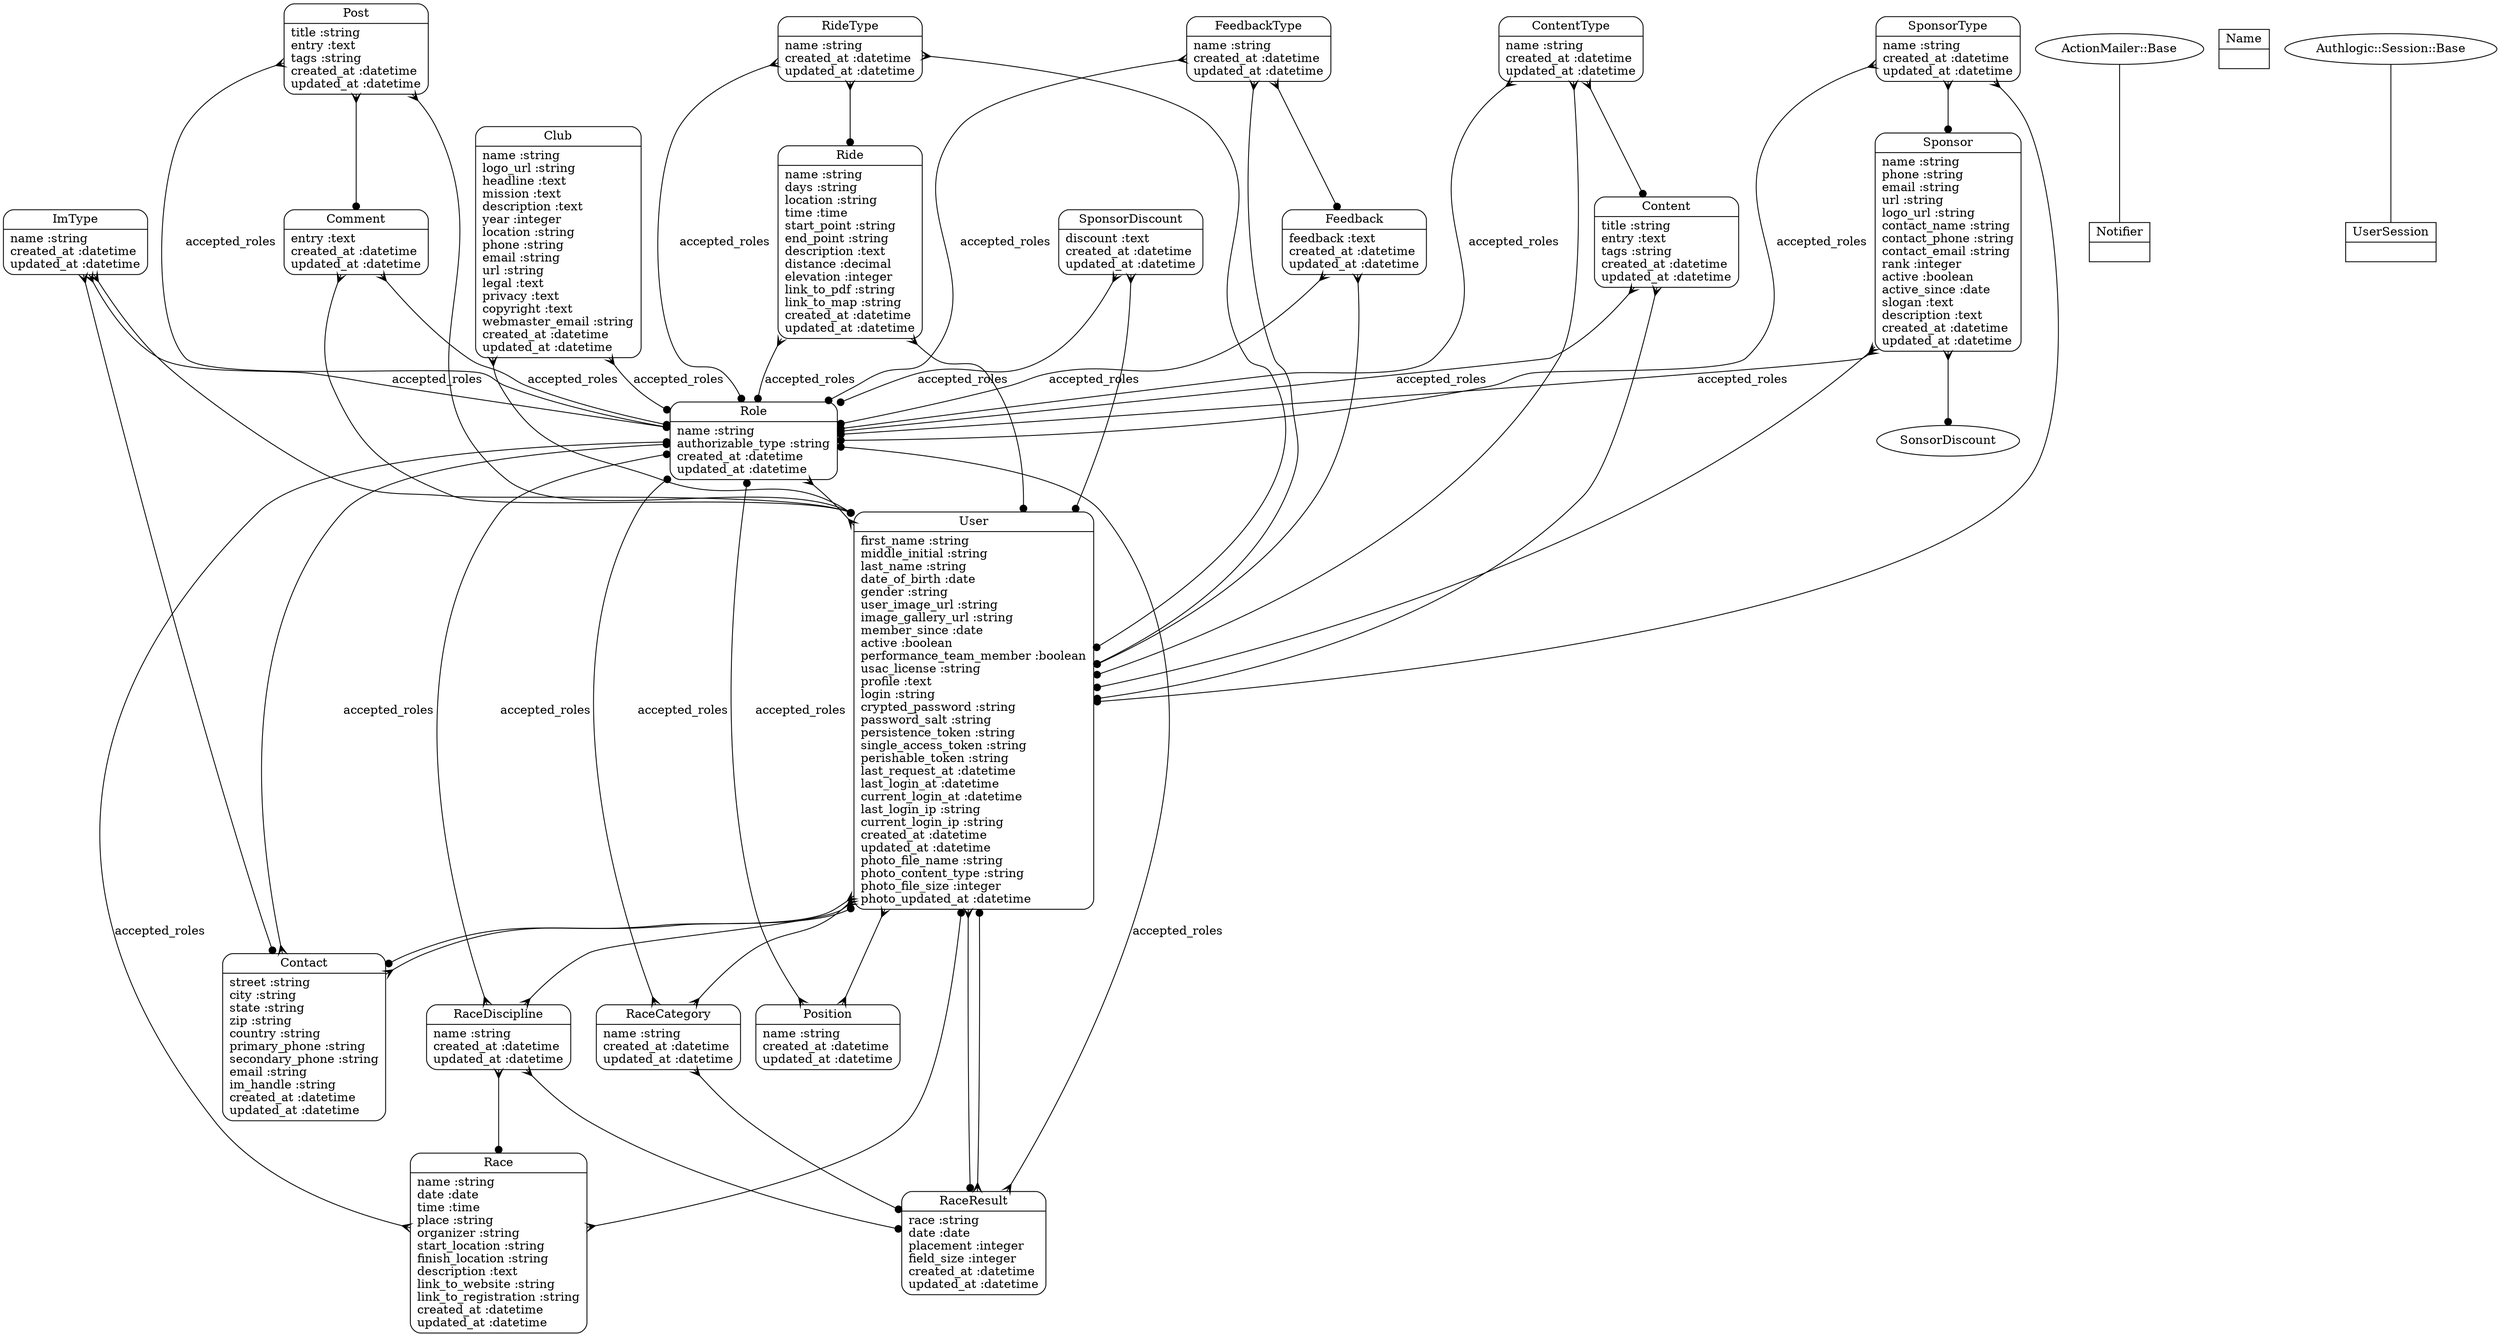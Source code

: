 digraph models_diagram {
	graph[overlap=false, splines=true]
	"Role" [shape=Mrecord, label="{Role|name :string\lauthorizable_type :string\lcreated_at :datetime\lupdated_at :datetime\l}"]
	"Notifier" [shape=record, label="{Notifier|}"]
	"Comment" [shape=Mrecord, label="{Comment|entry :text\lcreated_at :datetime\lupdated_at :datetime\l}"]
	"Content" [shape=Mrecord, label="{Content|title :string\lentry :text\ltags :string\lcreated_at :datetime\lupdated_at :datetime\l}"]
	"Ride" [shape=Mrecord, label="{Ride|name :string\ldays :string\llocation :string\ltime :time\lstart_point :string\lend_point :string\ldescription :text\ldistance :decimal\lelevation :integer\llink_to_pdf :string\llink_to_map :string\lcreated_at :datetime\lupdated_at :datetime\l}"]
	"SponsorType" [shape=Mrecord, label="{SponsorType|name :string\lcreated_at :datetime\lupdated_at :datetime\l}"]
	"Contact" [shape=Mrecord, label="{Contact|street :string\lcity :string\lstate :string\lzip :string\lcountry :string\lprimary_phone :string\lsecondary_phone :string\lemail :string\lim_handle :string\lcreated_at :datetime\lupdated_at :datetime\l}"]
	"Post" [shape=Mrecord, label="{Post|title :string\lentry :text\ltags :string\lcreated_at :datetime\lupdated_at :datetime\l}"]
	"Club" [shape=Mrecord, label="{Club|name :string\llogo_url :string\lheadline :text\lmission :text\ldescription :text\lyear :integer\llocation :string\lphone :string\lemail :string\lurl :string\llegal :text\lprivacy :text\lcopyright :text\lwebmaster_email :string\lcreated_at :datetime\lupdated_at :datetime\l}"]
	"ImType" [shape=Mrecord, label="{ImType|name :string\lcreated_at :datetime\lupdated_at :datetime\l}"]
	"User" [shape=Mrecord, label="{User|first_name :string\lmiddle_initial :string\llast_name :string\ldate_of_birth :date\lgender :string\luser_image_url :string\limage_gallery_url :string\lmember_since :date\lactive :boolean\lperformance_team_member :boolean\lusac_license :string\lprofile :text\llogin :string\lcrypted_password :string\lpassword_salt :string\lpersistence_token :string\lsingle_access_token :string\lperishable_token :string\llast_request_at :datetime\llast_login_at :datetime\lcurrent_login_at :datetime\llast_login_ip :string\lcurrent_login_ip :string\lcreated_at :datetime\lupdated_at :datetime\lphoto_file_name :string\lphoto_content_type :string\lphoto_file_size :integer\lphoto_updated_at :datetime\l}"]
	"SponsorDiscount" [shape=Mrecord, label="{SponsorDiscount|discount :text\lcreated_at :datetime\lupdated_at :datetime\l}"]
	"RaceResult" [shape=Mrecord, label="{RaceResult|race :string\ldate :date\lplacement :integer\lfield_size :integer\lcreated_at :datetime\lupdated_at :datetime\l}"]
	"RaceCategory" [shape=Mrecord, label="{RaceCategory|name :string\lcreated_at :datetime\lupdated_at :datetime\l}"]
	"Feedback" [shape=Mrecord, label="{Feedback|feedback :text\lcreated_at :datetime\lupdated_at :datetime\l}"]
	"Position" [shape=Mrecord, label="{Position|name :string\lcreated_at :datetime\lupdated_at :datetime\l}"]
	"FeedbackType" [shape=Mrecord, label="{FeedbackType|name :string\lcreated_at :datetime\lupdated_at :datetime\l}"]
	"Race" [shape=Mrecord, label="{Race|name :string\ldate :date\ltime :time\lplace :string\lorganizer :string\lstart_location :string\lfinish_location :string\ldescription :text\llink_to_website :string\llink_to_registration :string\lcreated_at :datetime\lupdated_at :datetime\l}"]
	"Sponsor" [shape=Mrecord, label="{Sponsor|name :string\lphone :string\lemail :string\lurl :string\llogo_url :string\lcontact_name :string\lcontact_phone :string\lcontact_email :string\lrank :integer\lactive :boolean\lactive_since :date\lslogan :text\ldescription :text\lcreated_at :datetime\lupdated_at :datetime\l}"]
	"RideType" [shape=Mrecord, label="{RideType|name :string\lcreated_at :datetime\lupdated_at :datetime\l}"]
	"RaceDiscipline" [shape=Mrecord, label="{RaceDiscipline|name :string\lcreated_at :datetime\lupdated_at :datetime\l}"]
	"Name" [shape=record, label="{Name|}"]
	"ContentType" [shape=Mrecord, label="{ContentType|name :string\lcreated_at :datetime\lupdated_at :datetime\l}"]
	"UserSession" [shape=record, label="{UserSession|}"]
	"Role" -> "User" [arrowtail=crow, arrowhead=crow, dir=both]
	"ActionMailer::Base" -> "Notifier" [label="", arrowhead="none", arrowtail="onormal"]
	"Comment" -> "User" [arrowtail=crow, arrowhead=dot, dir=both]
	"Comment" -> "Role" [label="accepted_roles", arrowtail=crow, arrowhead=dot, dir=both]
	"Content" -> "User" [arrowtail=crow, arrowhead=dot, dir=both]
	"Content" -> "Role" [label="accepted_roles", arrowtail=crow, arrowhead=dot, dir=both]
	"Ride" -> "User" [arrowtail=crow, arrowhead=dot, dir=both]
	"Ride" -> "Role" [label="accepted_roles", arrowtail=crow, arrowhead=dot, dir=both]
	"SponsorType" -> "Sponsor" [arrowtail=crow, arrowhead=dot, dir=both]
	"SponsorType" -> "User" [arrowtail=crow, arrowhead=dot, dir=both]
	"SponsorType" -> "Role" [label="accepted_roles", arrowtail=crow, arrowhead=dot, dir=both]
	"Contact" -> "User" [arrowtail=crow, arrowhead=dot, dir=both]
	"Contact" -> "Role" [label="accepted_roles", arrowtail=crow, arrowhead=dot, dir=both]
	"Post" -> "Comment" [arrowtail=crow, arrowhead=dot, dir=both]
	"Post" -> "User" [arrowtail=crow, arrowhead=dot, dir=both]
	"Post" -> "Role" [label="accepted_roles", arrowtail=crow, arrowhead=dot, dir=both]
	"Club" -> "User" [arrowtail=crow, arrowhead=dot, dir=both]
	"Club" -> "Role" [label="accepted_roles", arrowtail=crow, arrowhead=dot, dir=both]
	"ImType" -> "Contact" [arrowtail=crow, arrowhead=dot, dir=both]
	"ImType" -> "User" [arrowtail=crow, arrowhead=dot, dir=both]
	"ImType" -> "Role" [label="accepted_roles", arrowtail=crow, arrowhead=dot, dir=both]
	"User" -> "Contact" [arrowtail=crow, arrowhead=dot, dir=both]
	"User" -> "RaceResult" [arrowtail=crow, arrowhead=dot, dir=both]
	"User" -> "RaceDiscipline" [arrowtail=crow, arrowhead=crow, dir=both]
	"User" -> "Position" [arrowtail=crow, arrowhead=crow, dir=both]
	"User" -> "RaceCategory" [arrowtail=crow, arrowhead=crow, dir=both]
	"SponsorDiscount" -> "User" [arrowtail=crow, arrowhead=dot, dir=both]
	"SponsorDiscount" -> "Role" [label="accepted_roles", arrowtail=crow, arrowhead=dot, dir=both]
	"RaceResult" -> "User" [arrowtail=crow, arrowhead=dot, dir=both]
	"RaceResult" -> "Role" [label="accepted_roles", arrowtail=crow, arrowhead=dot, dir=both]
	"RaceCategory" -> "RaceResult" [arrowtail=crow, arrowhead=dot, dir=both]
	"RaceCategory" -> "Role" [label="accepted_roles", arrowtail=crow, arrowhead=dot, dir=both]
	"Feedback" -> "User" [arrowtail=crow, arrowhead=dot, dir=both]
	"Feedback" -> "Role" [label="accepted_roles", arrowtail=crow, arrowhead=dot, dir=both]
	"Position" -> "Role" [label="accepted_roles", arrowtail=crow, arrowhead=dot, dir=both]
	"FeedbackType" -> "Feedback" [arrowtail=crow, arrowhead=dot, dir=both]
	"FeedbackType" -> "User" [arrowtail=crow, arrowhead=dot, dir=both]
	"FeedbackType" -> "Role" [label="accepted_roles", arrowtail=crow, arrowhead=dot, dir=both]
	"Race" -> "User" [arrowtail=crow, arrowhead=dot, dir=both]
	"Race" -> "Role" [label="accepted_roles", arrowtail=crow, arrowhead=dot, dir=both]
	"Sponsor" -> "SonsorDiscount" [arrowtail=crow, arrowhead=dot, dir=both]
	"Sponsor" -> "User" [arrowtail=crow, arrowhead=dot, dir=both]
	"Sponsor" -> "Role" [label="accepted_roles", arrowtail=crow, arrowhead=dot, dir=both]
	"RideType" -> "Ride" [arrowtail=crow, arrowhead=dot, dir=both]
	"RideType" -> "User" [arrowtail=crow, arrowhead=dot, dir=both]
	"RideType" -> "Role" [label="accepted_roles", arrowtail=crow, arrowhead=dot, dir=both]
	"RaceDiscipline" -> "Race" [arrowtail=crow, arrowhead=dot, dir=both]
	"RaceDiscipline" -> "RaceResult" [arrowtail=crow, arrowhead=dot, dir=both]
	"RaceDiscipline" -> "Role" [label="accepted_roles", arrowtail=crow, arrowhead=dot, dir=both]
	"ContentType" -> "Content" [arrowtail=crow, arrowhead=dot, dir=both]
	"ContentType" -> "User" [arrowtail=crow, arrowhead=dot, dir=both]
	"ContentType" -> "Role" [label="accepted_roles", arrowtail=crow, arrowhead=dot, dir=both]
	"Authlogic::Session::Base" -> "UserSession" [label="", arrowhead="none", arrowtail="onormal"]
}
